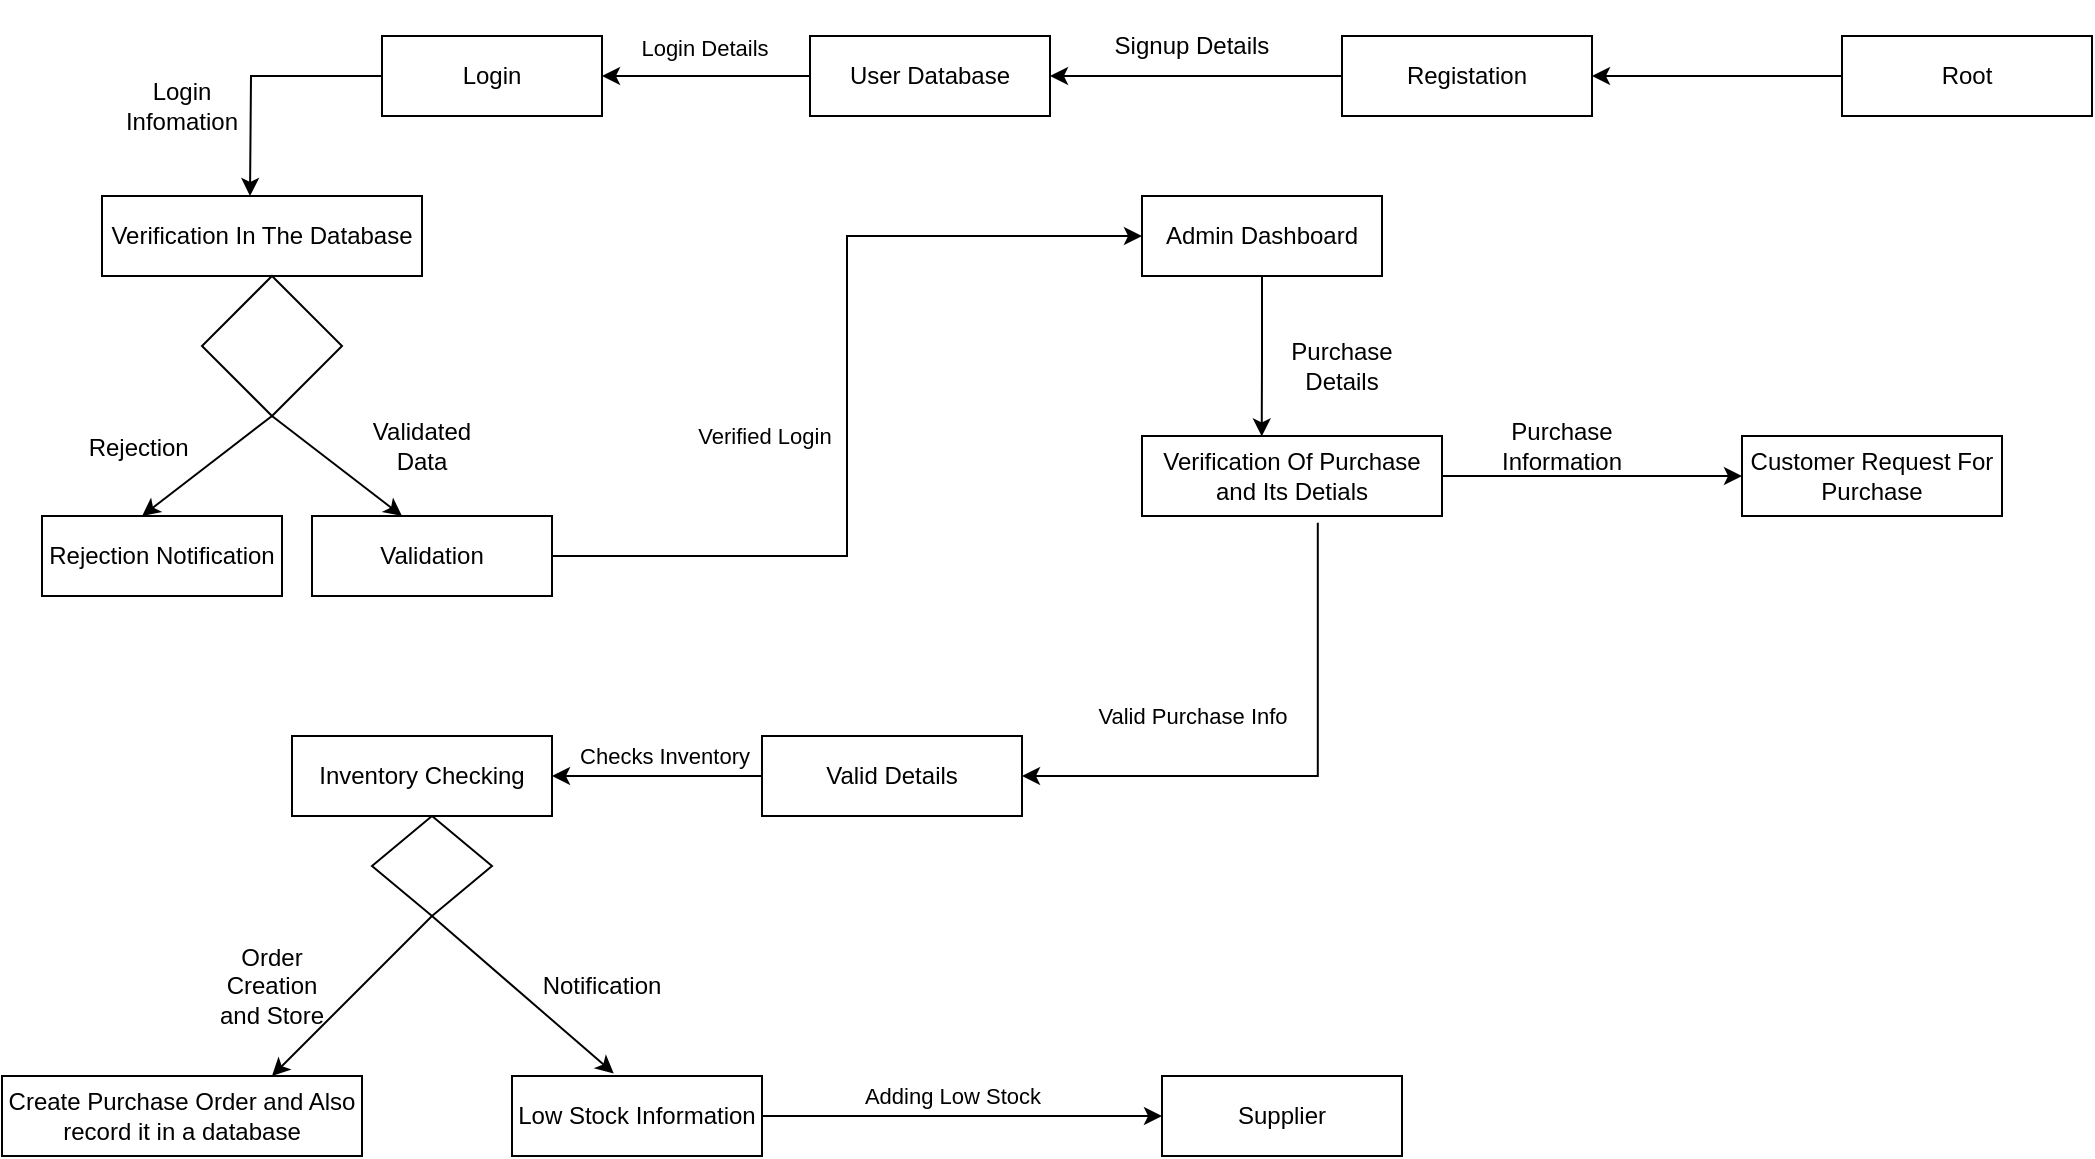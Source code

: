 <mxfile version="25.0.3">
  <diagram name="Page-1" id="QE4cUznPfzqMuU34ur8J">
    <mxGraphModel dx="1282" dy="1734" grid="1" gridSize="10" guides="1" tooltips="1" connect="1" arrows="1" fold="1" page="1" pageScale="1" pageWidth="827" pageHeight="1169" math="0" shadow="0">
      <root>
        <mxCell id="0" />
        <mxCell id="1" parent="0" />
        <mxCell id="1RAJI8hPIHJRJfzqPvRJ-1" value="Verification In The Database" style="rounded=0;whiteSpace=wrap;html=1;" parent="1" vertex="1">
          <mxGeometry x="60" y="80" width="160" height="40" as="geometry" />
        </mxCell>
        <mxCell id="1RAJI8hPIHJRJfzqPvRJ-4" value="Login" style="rounded=0;whiteSpace=wrap;html=1;" parent="1" vertex="1">
          <mxGeometry x="200" width="110" height="40" as="geometry" />
        </mxCell>
        <mxCell id="1RAJI8hPIHJRJfzqPvRJ-7" style="edgeStyle=orthogonalEdgeStyle;rounded=0;orthogonalLoop=1;jettySize=auto;html=1;" parent="1" source="1RAJI8hPIHJRJfzqPvRJ-4" edge="1">
          <mxGeometry relative="1" as="geometry">
            <mxPoint x="134" y="80" as="targetPoint" />
          </mxGeometry>
        </mxCell>
        <mxCell id="1RAJI8hPIHJRJfzqPvRJ-8" value="Login Details" style="edgeLabel;html=1;align=center;verticalAlign=middle;resizable=0;points=[];" parent="1RAJI8hPIHJRJfzqPvRJ-7" vertex="1" connectable="0">
          <mxGeometry x="0.45" y="-4" relative="1" as="geometry">
            <mxPoint x="230" y="-40" as="offset" />
          </mxGeometry>
        </mxCell>
        <mxCell id="1RAJI8hPIHJRJfzqPvRJ-11" style="edgeStyle=orthogonalEdgeStyle;rounded=0;orthogonalLoop=1;jettySize=auto;html=1;entryX=1;entryY=0.5;entryDx=0;entryDy=0;" parent="1" source="1RAJI8hPIHJRJfzqPvRJ-9" target="1RAJI8hPIHJRJfzqPvRJ-10" edge="1">
          <mxGeometry relative="1" as="geometry" />
        </mxCell>
        <mxCell id="1RAJI8hPIHJRJfzqPvRJ-9" value="Registation" style="rounded=0;whiteSpace=wrap;html=1;" parent="1" vertex="1">
          <mxGeometry x="680" width="125" height="40" as="geometry" />
        </mxCell>
        <mxCell id="1RAJI8hPIHJRJfzqPvRJ-17" style="edgeStyle=orthogonalEdgeStyle;rounded=0;orthogonalLoop=1;jettySize=auto;html=1;" parent="1" source="1RAJI8hPIHJRJfzqPvRJ-10" target="1RAJI8hPIHJRJfzqPvRJ-4" edge="1">
          <mxGeometry relative="1" as="geometry" />
        </mxCell>
        <mxCell id="1RAJI8hPIHJRJfzqPvRJ-10" value="User Database" style="rounded=0;whiteSpace=wrap;html=1;" parent="1" vertex="1">
          <mxGeometry x="414" width="120" height="40" as="geometry" />
        </mxCell>
        <mxCell id="1RAJI8hPIHJRJfzqPvRJ-13" value="Signup Details" style="text;html=1;align=center;verticalAlign=middle;whiteSpace=wrap;rounded=0;" parent="1" vertex="1">
          <mxGeometry x="560" y="-10" width="90" height="30" as="geometry" />
        </mxCell>
        <mxCell id="1RAJI8hPIHJRJfzqPvRJ-25" value="Admin Dashboard" style="rounded=0;whiteSpace=wrap;html=1;" parent="1" vertex="1">
          <mxGeometry x="580" y="80" width="120" height="40" as="geometry" />
        </mxCell>
        <mxCell id="1RAJI8hPIHJRJfzqPvRJ-29" value="Login Infomation" style="text;html=1;align=center;verticalAlign=middle;whiteSpace=wrap;rounded=0;" parent="1" vertex="1">
          <mxGeometry x="70" y="20" width="60" height="30" as="geometry" />
        </mxCell>
        <mxCell id="1RAJI8hPIHJRJfzqPvRJ-41" style="edgeStyle=orthogonalEdgeStyle;rounded=0;orthogonalLoop=1;jettySize=auto;html=1;entryX=1;entryY=0.5;entryDx=0;entryDy=0;exitX=0.586;exitY=1.084;exitDx=0;exitDy=0;exitPerimeter=0;" parent="1" source="1RAJI8hPIHJRJfzqPvRJ-30" target="1RAJI8hPIHJRJfzqPvRJ-42" edge="1">
          <mxGeometry relative="1" as="geometry">
            <mxPoint x="705" y="500" as="targetPoint" />
            <mxPoint x="810" y="400" as="sourcePoint" />
            <Array as="points">
              <mxPoint x="668" y="370" />
            </Array>
          </mxGeometry>
        </mxCell>
        <mxCell id="1RAJI8hPIHJRJfzqPvRJ-43" value="Valid Purchase Info" style="edgeLabel;html=1;align=center;verticalAlign=middle;resizable=0;points=[];" parent="1RAJI8hPIHJRJfzqPvRJ-41" vertex="1" connectable="0">
          <mxGeometry x="-0.01" y="-4" relative="1" as="geometry">
            <mxPoint x="-54" y="-26" as="offset" />
          </mxGeometry>
        </mxCell>
        <mxCell id="1RAJI8hPIHJRJfzqPvRJ-51" style="edgeStyle=orthogonalEdgeStyle;rounded=0;orthogonalLoop=1;jettySize=auto;html=1;" parent="1" source="1RAJI8hPIHJRJfzqPvRJ-30" target="1RAJI8hPIHJRJfzqPvRJ-50" edge="1">
          <mxGeometry relative="1" as="geometry" />
        </mxCell>
        <mxCell id="1RAJI8hPIHJRJfzqPvRJ-30" value="Verification Of Purchase and Its Detials" style="rounded=0;whiteSpace=wrap;html=1;" parent="1" vertex="1">
          <mxGeometry x="580" y="200" width="150" height="40" as="geometry" />
        </mxCell>
        <mxCell id="1RAJI8hPIHJRJfzqPvRJ-31" style="edgeStyle=orthogonalEdgeStyle;rounded=0;orthogonalLoop=1;jettySize=auto;html=1;entryX=0.399;entryY=0.005;entryDx=0;entryDy=0;entryPerimeter=0;" parent="1" source="1RAJI8hPIHJRJfzqPvRJ-25" target="1RAJI8hPIHJRJfzqPvRJ-30" edge="1">
          <mxGeometry relative="1" as="geometry" />
        </mxCell>
        <mxCell id="1RAJI8hPIHJRJfzqPvRJ-32" value="Purchase Details" style="text;html=1;align=center;verticalAlign=middle;whiteSpace=wrap;rounded=0;" parent="1" vertex="1">
          <mxGeometry x="650" y="150" width="60" height="30" as="geometry" />
        </mxCell>
        <mxCell id="1RAJI8hPIHJRJfzqPvRJ-33" value="Rejection Notification" style="rounded=0;whiteSpace=wrap;html=1;" parent="1" vertex="1">
          <mxGeometry x="30" y="240" width="120" height="40" as="geometry" />
        </mxCell>
        <mxCell id="1RAJI8hPIHJRJfzqPvRJ-45" style="edgeStyle=orthogonalEdgeStyle;rounded=0;orthogonalLoop=1;jettySize=auto;html=1;exitX=0;exitY=0.5;exitDx=0;exitDy=0;entryX=1;entryY=0.5;entryDx=0;entryDy=0;" parent="1" source="1RAJI8hPIHJRJfzqPvRJ-42" target="1RAJI8hPIHJRJfzqPvRJ-44" edge="1">
          <mxGeometry relative="1" as="geometry" />
        </mxCell>
        <mxCell id="1RAJI8hPIHJRJfzqPvRJ-46" value="Checks Inventory" style="edgeLabel;html=1;align=center;verticalAlign=middle;resizable=0;points=[];" parent="1RAJI8hPIHJRJfzqPvRJ-45" vertex="1" connectable="0">
          <mxGeometry x="-0.065" y="-2" relative="1" as="geometry">
            <mxPoint y="-8" as="offset" />
          </mxGeometry>
        </mxCell>
        <mxCell id="1RAJI8hPIHJRJfzqPvRJ-42" value="Valid Details" style="rounded=0;whiteSpace=wrap;html=1;" parent="1" vertex="1">
          <mxGeometry x="390" y="350" width="130" height="40" as="geometry" />
        </mxCell>
        <mxCell id="1RAJI8hPIHJRJfzqPvRJ-44" value="Inventory Checking" style="rounded=0;whiteSpace=wrap;html=1;" parent="1" vertex="1">
          <mxGeometry x="155" y="350" width="130" height="40" as="geometry" />
        </mxCell>
        <mxCell id="1RAJI8hPIHJRJfzqPvRJ-48" value="Create Purchase Order and Also record it in a database" style="rounded=0;whiteSpace=wrap;html=1;" parent="1" vertex="1">
          <mxGeometry x="10" y="520" width="180" height="40" as="geometry" />
        </mxCell>
        <mxCell id="1RAJI8hPIHJRJfzqPvRJ-50" value="Customer Request For Purchase" style="rounded=0;whiteSpace=wrap;html=1;" parent="1" vertex="1">
          <mxGeometry x="880" y="200" width="130" height="40" as="geometry" />
        </mxCell>
        <mxCell id="1RAJI8hPIHJRJfzqPvRJ-52" value="Purchase Information" style="text;html=1;align=center;verticalAlign=middle;whiteSpace=wrap;rounded=0;" parent="1" vertex="1">
          <mxGeometry x="760" y="190" width="60" height="30" as="geometry" />
        </mxCell>
        <mxCell id="1RAJI8hPIHJRJfzqPvRJ-70" style="edgeStyle=orthogonalEdgeStyle;rounded=0;orthogonalLoop=1;jettySize=auto;html=1;entryX=0;entryY=0.5;entryDx=0;entryDy=0;" parent="1" source="1RAJI8hPIHJRJfzqPvRJ-55" target="1RAJI8hPIHJRJfzqPvRJ-58" edge="1">
          <mxGeometry relative="1" as="geometry">
            <Array as="points">
              <mxPoint x="570" y="540" />
            </Array>
          </mxGeometry>
        </mxCell>
        <mxCell id="1RAJI8hPIHJRJfzqPvRJ-71" value="Adding Low Stock" style="edgeLabel;html=1;align=center;verticalAlign=middle;resizable=0;points=[];" parent="1RAJI8hPIHJRJfzqPvRJ-70" vertex="1" connectable="0">
          <mxGeometry x="-0.05" y="-1" relative="1" as="geometry">
            <mxPoint y="-11" as="offset" />
          </mxGeometry>
        </mxCell>
        <mxCell id="1RAJI8hPIHJRJfzqPvRJ-55" value="Low Stock Information" style="rounded=0;whiteSpace=wrap;html=1;" parent="1" vertex="1">
          <mxGeometry x="265" y="520" width="125" height="40" as="geometry" />
        </mxCell>
        <mxCell id="1RAJI8hPIHJRJfzqPvRJ-58" value="Supplier" style="rounded=0;whiteSpace=wrap;html=1;" parent="1" vertex="1">
          <mxGeometry x="590" y="520" width="120" height="40" as="geometry" />
        </mxCell>
        <mxCell id="1RAJI8hPIHJRJfzqPvRJ-75" style="edgeStyle=orthogonalEdgeStyle;rounded=0;orthogonalLoop=1;jettySize=auto;html=1;entryX=1;entryY=0.5;entryDx=0;entryDy=0;" parent="1" source="1RAJI8hPIHJRJfzqPvRJ-74" target="1RAJI8hPIHJRJfzqPvRJ-9" edge="1">
          <mxGeometry relative="1" as="geometry" />
        </mxCell>
        <mxCell id="1RAJI8hPIHJRJfzqPvRJ-74" value="Root" style="rounded=0;whiteSpace=wrap;html=1;" parent="1" vertex="1">
          <mxGeometry x="930" width="125" height="40" as="geometry" />
        </mxCell>
        <mxCell id="1RAJI8hPIHJRJfzqPvRJ-79" value="" style="rhombus;whiteSpace=wrap;html=1;" parent="1" vertex="1">
          <mxGeometry x="110" y="120" width="70" height="70" as="geometry" />
        </mxCell>
        <mxCell id="1RAJI8hPIHJRJfzqPvRJ-83" value="" style="endArrow=classic;html=1;rounded=0;exitX=0.5;exitY=1;exitDx=0;exitDy=0;entryX=0.417;entryY=0;entryDx=0;entryDy=0;entryPerimeter=0;" parent="1" source="1RAJI8hPIHJRJfzqPvRJ-79" target="1RAJI8hPIHJRJfzqPvRJ-33" edge="1">
          <mxGeometry width="50" height="50" relative="1" as="geometry">
            <mxPoint x="520" y="220" as="sourcePoint" />
            <mxPoint x="340" y="270" as="targetPoint" />
          </mxGeometry>
        </mxCell>
        <mxCell id="1RAJI8hPIHJRJfzqPvRJ-86" value="" style="endArrow=classic;html=1;rounded=0;exitX=0.5;exitY=1;exitDx=0;exitDy=0;" parent="1" source="1RAJI8hPIHJRJfzqPvRJ-79" edge="1">
          <mxGeometry width="50" height="50" relative="1" as="geometry">
            <mxPoint x="130" y="240" as="sourcePoint" />
            <mxPoint x="210" y="240" as="targetPoint" />
          </mxGeometry>
        </mxCell>
        <mxCell id="1RAJI8hPIHJRJfzqPvRJ-91" style="edgeStyle=orthogonalEdgeStyle;rounded=0;orthogonalLoop=1;jettySize=auto;html=1;entryX=0;entryY=0.5;entryDx=0;entryDy=0;" parent="1" source="1RAJI8hPIHJRJfzqPvRJ-88" target="1RAJI8hPIHJRJfzqPvRJ-25" edge="1">
          <mxGeometry relative="1" as="geometry" />
        </mxCell>
        <mxCell id="1RAJI8hPIHJRJfzqPvRJ-98" value="Verified Login" style="edgeLabel;html=1;align=center;verticalAlign=middle;resizable=0;points=[];" parent="1RAJI8hPIHJRJfzqPvRJ-91" vertex="1" connectable="0">
          <mxGeometry x="-0.053" y="2" relative="1" as="geometry">
            <mxPoint x="-40" y="8" as="offset" />
          </mxGeometry>
        </mxCell>
        <mxCell id="1RAJI8hPIHJRJfzqPvRJ-88" value="Validation" style="rounded=0;whiteSpace=wrap;html=1;" parent="1" vertex="1">
          <mxGeometry x="165" y="240" width="120" height="40" as="geometry" />
        </mxCell>
        <mxCell id="1RAJI8hPIHJRJfzqPvRJ-89" value="Rejection&amp;nbsp;" style="text;html=1;align=center;verticalAlign=middle;whiteSpace=wrap;rounded=0;" parent="1" vertex="1">
          <mxGeometry x="50" y="191" width="60" height="30" as="geometry" />
        </mxCell>
        <mxCell id="1RAJI8hPIHJRJfzqPvRJ-92" value="" style="shape=rhombus;html=1;dashed=0;whiteSpace=wrap;perimeter=rhombusPerimeter;" parent="1" vertex="1">
          <mxGeometry x="195" y="390" width="60" height="50" as="geometry" />
        </mxCell>
        <mxCell id="1RAJI8hPIHJRJfzqPvRJ-93" value="" style="endArrow=classic;html=1;rounded=0;exitX=0.5;exitY=1;exitDx=0;exitDy=0;entryX=0.75;entryY=0;entryDx=0;entryDy=0;" parent="1" source="1RAJI8hPIHJRJfzqPvRJ-92" target="1RAJI8hPIHJRJfzqPvRJ-48" edge="1">
          <mxGeometry width="50" height="50" relative="1" as="geometry">
            <mxPoint x="180" y="450" as="sourcePoint" />
            <mxPoint x="115" y="500" as="targetPoint" />
          </mxGeometry>
        </mxCell>
        <mxCell id="1RAJI8hPIHJRJfzqPvRJ-96" value="" style="endArrow=classic;html=1;rounded=0;exitX=0.5;exitY=1;exitDx=0;exitDy=0;entryX=0.407;entryY=-0.032;entryDx=0;entryDy=0;entryPerimeter=0;" parent="1" source="1RAJI8hPIHJRJfzqPvRJ-92" target="1RAJI8hPIHJRJfzqPvRJ-55" edge="1">
          <mxGeometry width="50" height="50" relative="1" as="geometry">
            <mxPoint x="230" y="450" as="sourcePoint" />
            <mxPoint x="155" y="530" as="targetPoint" />
          </mxGeometry>
        </mxCell>
        <mxCell id="1RAJI8hPIHJRJfzqPvRJ-97" value="Validated Data" style="text;html=1;align=center;verticalAlign=middle;whiteSpace=wrap;rounded=0;" parent="1" vertex="1">
          <mxGeometry x="190" y="190" width="60" height="30" as="geometry" />
        </mxCell>
        <mxCell id="1RAJI8hPIHJRJfzqPvRJ-99" value="Order Creation and Store" style="text;html=1;align=center;verticalAlign=middle;whiteSpace=wrap;rounded=0;" parent="1" vertex="1">
          <mxGeometry x="115" y="460" width="60" height="30" as="geometry" />
        </mxCell>
        <mxCell id="1RAJI8hPIHJRJfzqPvRJ-100" value="Notification" style="text;html=1;align=center;verticalAlign=middle;whiteSpace=wrap;rounded=0;" parent="1" vertex="1">
          <mxGeometry x="280" y="460" width="60" height="30" as="geometry" />
        </mxCell>
        <mxCell id="1RAJI8hPIHJRJfzqPvRJ-102" value="" style="endArrow=classic;html=1;rounded=0;" parent="1" edge="1">
          <mxGeometry width="50" height="50" relative="1" as="geometry">
            <mxPoint x="630" y="-10" as="sourcePoint" />
            <mxPoint x="630" y="-10" as="targetPoint" />
          </mxGeometry>
        </mxCell>
      </root>
    </mxGraphModel>
  </diagram>
</mxfile>
